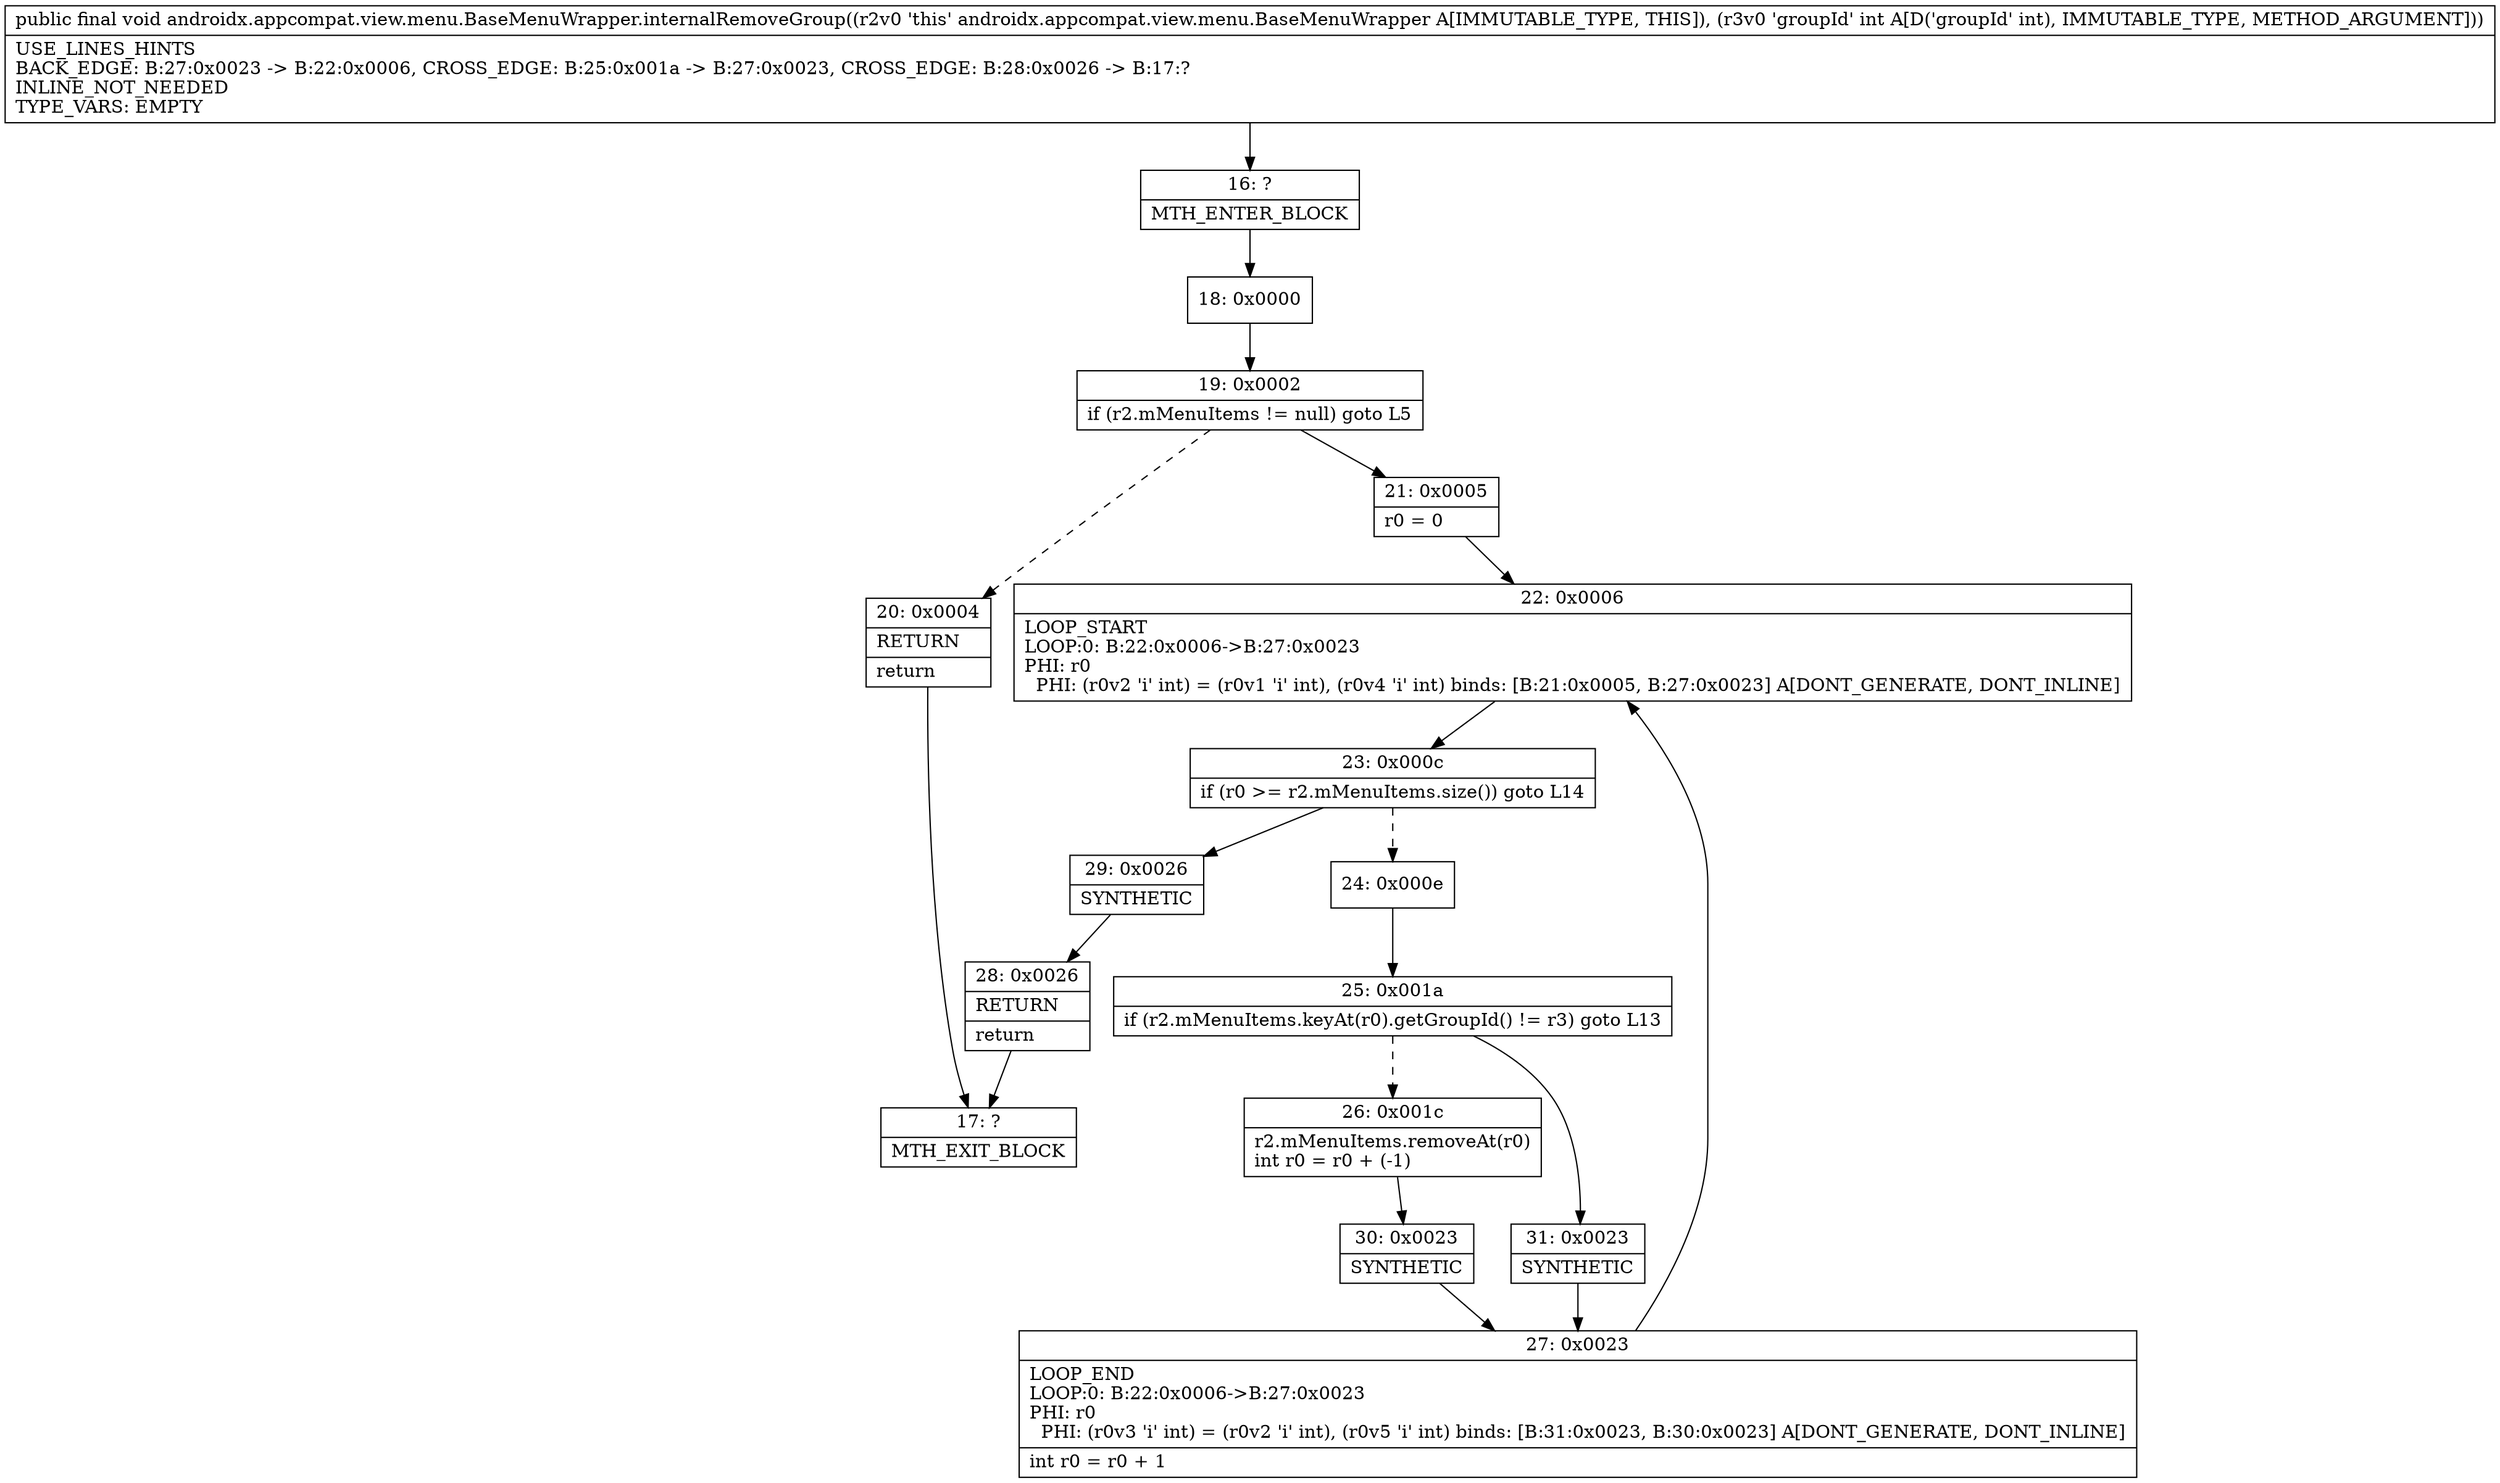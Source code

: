 digraph "CFG forandroidx.appcompat.view.menu.BaseMenuWrapper.internalRemoveGroup(I)V" {
Node_16 [shape=record,label="{16\:\ ?|MTH_ENTER_BLOCK\l}"];
Node_18 [shape=record,label="{18\:\ 0x0000}"];
Node_19 [shape=record,label="{19\:\ 0x0002|if (r2.mMenuItems != null) goto L5\l}"];
Node_20 [shape=record,label="{20\:\ 0x0004|RETURN\l|return\l}"];
Node_17 [shape=record,label="{17\:\ ?|MTH_EXIT_BLOCK\l}"];
Node_21 [shape=record,label="{21\:\ 0x0005|r0 = 0\l}"];
Node_22 [shape=record,label="{22\:\ 0x0006|LOOP_START\lLOOP:0: B:22:0x0006\-\>B:27:0x0023\lPHI: r0 \l  PHI: (r0v2 'i' int) = (r0v1 'i' int), (r0v4 'i' int) binds: [B:21:0x0005, B:27:0x0023] A[DONT_GENERATE, DONT_INLINE]\l}"];
Node_23 [shape=record,label="{23\:\ 0x000c|if (r0 \>= r2.mMenuItems.size()) goto L14\l}"];
Node_24 [shape=record,label="{24\:\ 0x000e}"];
Node_25 [shape=record,label="{25\:\ 0x001a|if (r2.mMenuItems.keyAt(r0).getGroupId() != r3) goto L13\l}"];
Node_26 [shape=record,label="{26\:\ 0x001c|r2.mMenuItems.removeAt(r0)\lint r0 = r0 + (\-1)\l}"];
Node_30 [shape=record,label="{30\:\ 0x0023|SYNTHETIC\l}"];
Node_27 [shape=record,label="{27\:\ 0x0023|LOOP_END\lLOOP:0: B:22:0x0006\-\>B:27:0x0023\lPHI: r0 \l  PHI: (r0v3 'i' int) = (r0v2 'i' int), (r0v5 'i' int) binds: [B:31:0x0023, B:30:0x0023] A[DONT_GENERATE, DONT_INLINE]\l|int r0 = r0 + 1\l}"];
Node_31 [shape=record,label="{31\:\ 0x0023|SYNTHETIC\l}"];
Node_29 [shape=record,label="{29\:\ 0x0026|SYNTHETIC\l}"];
Node_28 [shape=record,label="{28\:\ 0x0026|RETURN\l|return\l}"];
MethodNode[shape=record,label="{public final void androidx.appcompat.view.menu.BaseMenuWrapper.internalRemoveGroup((r2v0 'this' androidx.appcompat.view.menu.BaseMenuWrapper A[IMMUTABLE_TYPE, THIS]), (r3v0 'groupId' int A[D('groupId' int), IMMUTABLE_TYPE, METHOD_ARGUMENT]))  | USE_LINES_HINTS\lBACK_EDGE: B:27:0x0023 \-\> B:22:0x0006, CROSS_EDGE: B:25:0x001a \-\> B:27:0x0023, CROSS_EDGE: B:28:0x0026 \-\> B:17:?\lINLINE_NOT_NEEDED\lTYPE_VARS: EMPTY\l}"];
MethodNode -> Node_16;Node_16 -> Node_18;
Node_18 -> Node_19;
Node_19 -> Node_20[style=dashed];
Node_19 -> Node_21;
Node_20 -> Node_17;
Node_21 -> Node_22;
Node_22 -> Node_23;
Node_23 -> Node_24[style=dashed];
Node_23 -> Node_29;
Node_24 -> Node_25;
Node_25 -> Node_26[style=dashed];
Node_25 -> Node_31;
Node_26 -> Node_30;
Node_30 -> Node_27;
Node_27 -> Node_22;
Node_31 -> Node_27;
Node_29 -> Node_28;
Node_28 -> Node_17;
}

